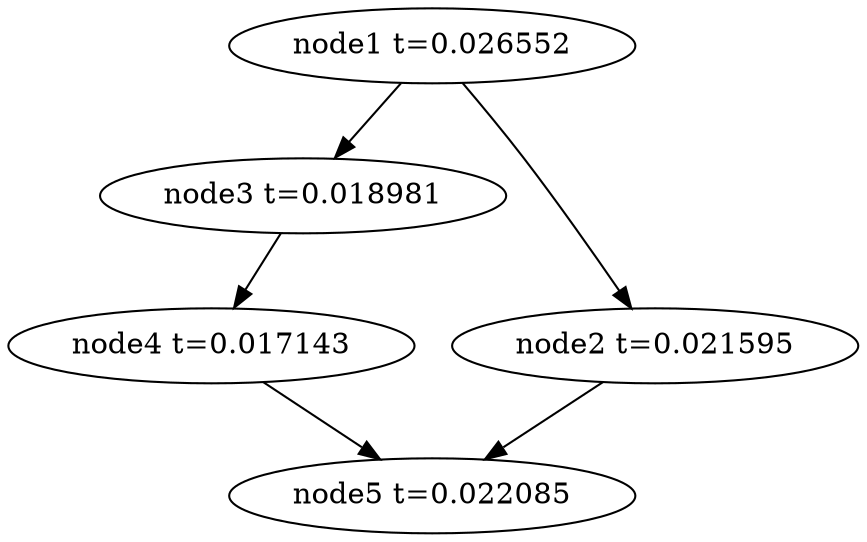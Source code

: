 digraph g{
	node5[label="node5 t=0.022085"]
	node4 -> node5
	node4[label="node4 t=0.017143"];
	node3 -> node4
	node3[label="node3 t=0.018981"];
	node2 -> node5
	node2[label="node2 t=0.021595"];
	node1 -> node3
	node1 -> node2
	node1[label="node1 t=0.026552"];
}
